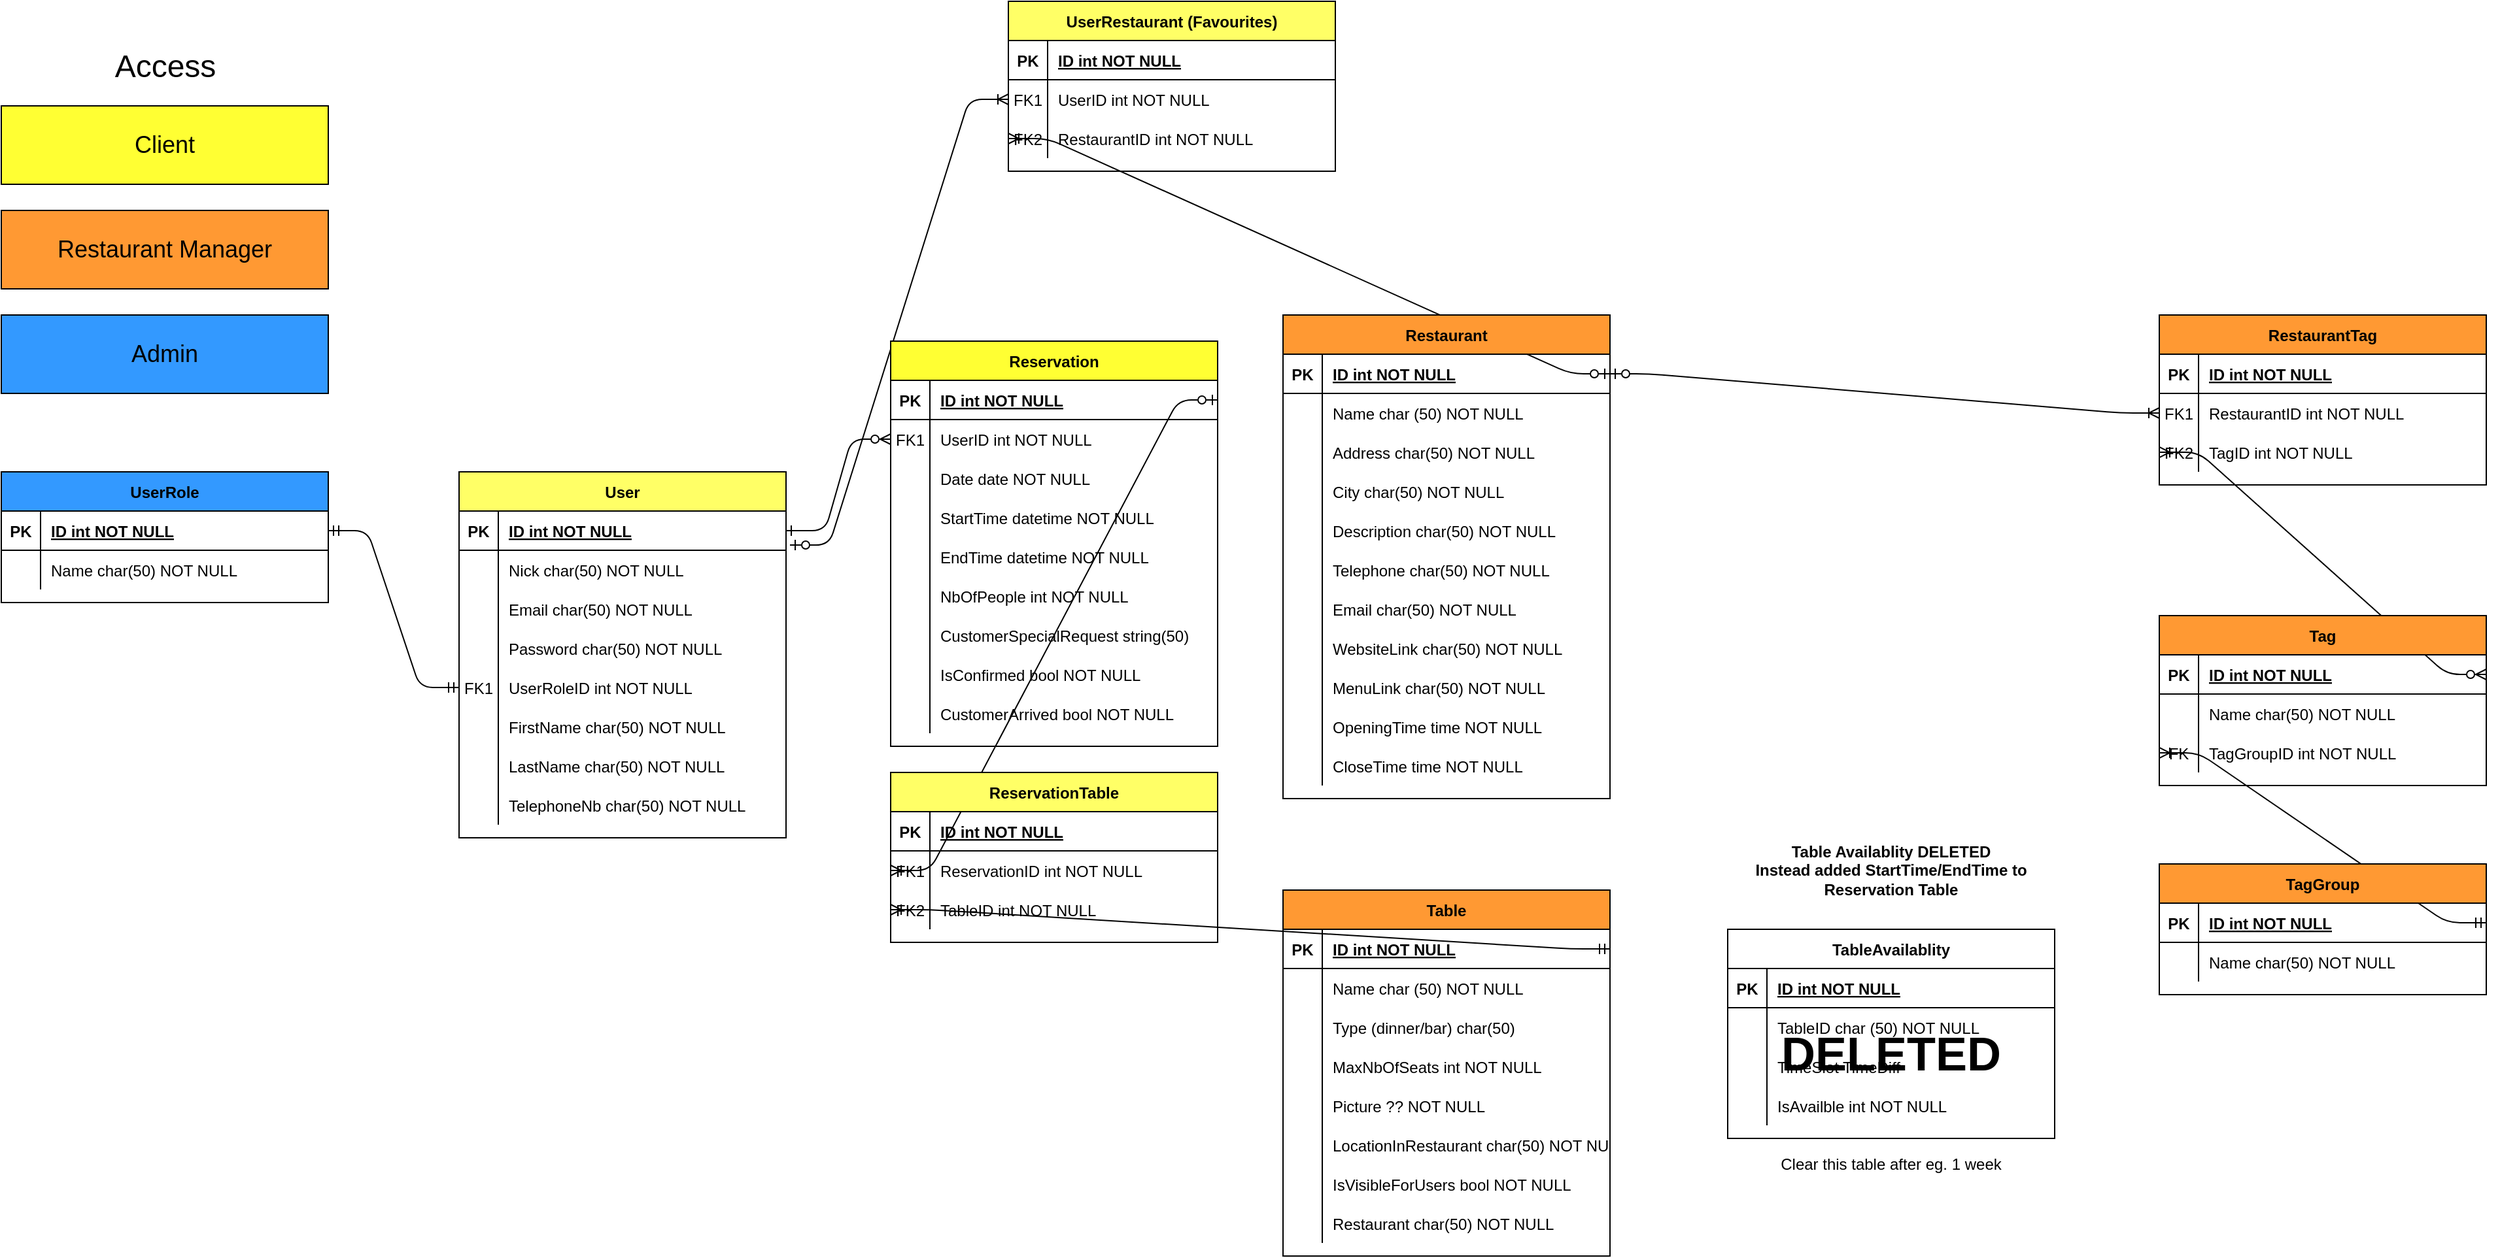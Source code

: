 <mxfile version="13.4.2" type="device"><diagram id="R2lEEEUBdFMjLlhIrx00" name="Page-1"><mxGraphModel dx="2999" dy="2080" grid="1" gridSize="10" guides="1" tooltips="1" connect="1" arrows="1" fold="1" page="1" pageScale="1" pageWidth="850" pageHeight="1100" math="0" shadow="0" extFonts="Permanent Marker^https://fonts.googleapis.com/css?family=Permanent+Marker"><root><mxCell id="0"/><mxCell id="1" parent="0"/><mxCell id="C-vyLk0tnHw3VtMMgP7b-1" value="" style="edgeStyle=entityRelationEdgeStyle;endArrow=ERzeroToMany;startArrow=ERone;endFill=1;startFill=0;" parent="1" source="C-vyLk0tnHw3VtMMgP7b-24" target="C-vyLk0tnHw3VtMMgP7b-6" edge="1"><mxGeometry width="100" height="100" relative="1" as="geometry"><mxPoint x="340" y="720" as="sourcePoint"/><mxPoint x="440" y="620" as="targetPoint"/></mxGeometry></mxCell><mxCell id="65NrlDqxfaMQTjJsEGek-118" value="" style="edgeStyle=entityRelationEdgeStyle;fontSize=12;html=1;endArrow=ERmandOne;startArrow=ERmandOne;exitX=1;exitY=0.5;exitDx=0;exitDy=0;entryX=0;entryY=0.5;entryDx=0;entryDy=0;" parent="1" source="65NrlDqxfaMQTjJsEGek-85" target="65NrlDqxfaMQTjJsEGek-16" edge="1"><mxGeometry width="100" height="100" relative="1" as="geometry"><mxPoint x="210" y="400" as="sourcePoint"/><mxPoint x="310" y="300" as="targetPoint"/></mxGeometry></mxCell><mxCell id="65NrlDqxfaMQTjJsEGek-84" value="UserRole" style="shape=table;startSize=30;container=1;collapsible=1;childLayout=tableLayout;fixedRows=1;rowLines=0;fontStyle=1;align=center;resizeLast=1;fillColor=#3399FF;" parent="1" vertex="1"><mxGeometry x="-230" y="120" width="250" height="100" as="geometry"/></mxCell><mxCell id="65NrlDqxfaMQTjJsEGek-85" value="" style="shape=partialRectangle;collapsible=0;dropTarget=0;pointerEvents=0;fillColor=none;points=[[0,0.5],[1,0.5]];portConstraint=eastwest;top=0;left=0;right=0;bottom=1;" parent="65NrlDqxfaMQTjJsEGek-84" vertex="1"><mxGeometry y="30" width="250" height="30" as="geometry"/></mxCell><mxCell id="65NrlDqxfaMQTjJsEGek-86" value="PK" style="shape=partialRectangle;overflow=hidden;connectable=0;fillColor=none;top=0;left=0;bottom=0;right=0;fontStyle=1;" parent="65NrlDqxfaMQTjJsEGek-85" vertex="1"><mxGeometry width="30" height="30" as="geometry"/></mxCell><mxCell id="65NrlDqxfaMQTjJsEGek-87" value="ID int NOT NULL " style="shape=partialRectangle;overflow=hidden;connectable=0;fillColor=none;top=0;left=0;bottom=0;right=0;align=left;spacingLeft=6;fontStyle=5;" parent="65NrlDqxfaMQTjJsEGek-85" vertex="1"><mxGeometry x="30" width="220" height="30" as="geometry"/></mxCell><mxCell id="65NrlDqxfaMQTjJsEGek-88" value="" style="shape=partialRectangle;collapsible=0;dropTarget=0;pointerEvents=0;fillColor=none;points=[[0,0.5],[1,0.5]];portConstraint=eastwest;top=0;left=0;right=0;bottom=0;" parent="65NrlDqxfaMQTjJsEGek-84" vertex="1"><mxGeometry y="60" width="250" height="30" as="geometry"/></mxCell><mxCell id="65NrlDqxfaMQTjJsEGek-89" value="" style="shape=partialRectangle;overflow=hidden;connectable=0;fillColor=none;top=0;left=0;bottom=0;right=0;" parent="65NrlDqxfaMQTjJsEGek-88" vertex="1"><mxGeometry width="30" height="30" as="geometry"/></mxCell><mxCell id="65NrlDqxfaMQTjJsEGek-90" value="Name char(50) NOT NULL" style="shape=partialRectangle;overflow=hidden;connectable=0;fillColor=none;top=0;left=0;bottom=0;right=0;align=left;spacingLeft=6;" parent="65NrlDqxfaMQTjJsEGek-88" vertex="1"><mxGeometry x="30" width="220" height="30" as="geometry"/></mxCell><mxCell id="C-vyLk0tnHw3VtMMgP7b-23" value="User" style="shape=table;startSize=30;container=1;collapsible=1;childLayout=tableLayout;fixedRows=1;rowLines=0;fontStyle=1;align=center;resizeLast=1;fillColor=#FFFF66;" parent="1" vertex="1"><mxGeometry x="120" y="120" width="250" height="280" as="geometry"/></mxCell><mxCell id="C-vyLk0tnHw3VtMMgP7b-24" value="" style="shape=partialRectangle;collapsible=0;dropTarget=0;pointerEvents=0;fillColor=none;points=[[0,0.5],[1,0.5]];portConstraint=eastwest;top=0;left=0;right=0;bottom=1;" parent="C-vyLk0tnHw3VtMMgP7b-23" vertex="1"><mxGeometry y="30" width="250" height="30" as="geometry"/></mxCell><mxCell id="C-vyLk0tnHw3VtMMgP7b-25" value="PK" style="shape=partialRectangle;overflow=hidden;connectable=0;fillColor=none;top=0;left=0;bottom=0;right=0;fontStyle=1;" parent="C-vyLk0tnHw3VtMMgP7b-24" vertex="1"><mxGeometry width="30" height="30" as="geometry"/></mxCell><mxCell id="C-vyLk0tnHw3VtMMgP7b-26" value="ID int NOT NULL " style="shape=partialRectangle;overflow=hidden;connectable=0;fillColor=none;top=0;left=0;bottom=0;right=0;align=left;spacingLeft=6;fontStyle=5;" parent="C-vyLk0tnHw3VtMMgP7b-24" vertex="1"><mxGeometry x="30" width="220" height="30" as="geometry"/></mxCell><mxCell id="C-vyLk0tnHw3VtMMgP7b-27" value="" style="shape=partialRectangle;collapsible=0;dropTarget=0;pointerEvents=0;fillColor=none;points=[[0,0.5],[1,0.5]];portConstraint=eastwest;top=0;left=0;right=0;bottom=0;" parent="C-vyLk0tnHw3VtMMgP7b-23" vertex="1"><mxGeometry y="60" width="250" height="30" as="geometry"/></mxCell><mxCell id="C-vyLk0tnHw3VtMMgP7b-28" value="" style="shape=partialRectangle;overflow=hidden;connectable=0;fillColor=none;top=0;left=0;bottom=0;right=0;" parent="C-vyLk0tnHw3VtMMgP7b-27" vertex="1"><mxGeometry width="30" height="30" as="geometry"/></mxCell><mxCell id="C-vyLk0tnHw3VtMMgP7b-29" value="Nick char(50) NOT NULL" style="shape=partialRectangle;overflow=hidden;connectable=0;fillColor=none;top=0;left=0;bottom=0;right=0;align=left;spacingLeft=6;" parent="C-vyLk0tnHw3VtMMgP7b-27" vertex="1"><mxGeometry x="30" width="220" height="30" as="geometry"/></mxCell><mxCell id="65NrlDqxfaMQTjJsEGek-1" value="" style="shape=partialRectangle;collapsible=0;dropTarget=0;pointerEvents=0;fillColor=none;points=[[0,0.5],[1,0.5]];portConstraint=eastwest;top=0;left=0;right=0;bottom=0;" parent="C-vyLk0tnHw3VtMMgP7b-23" vertex="1"><mxGeometry y="90" width="250" height="30" as="geometry"/></mxCell><mxCell id="65NrlDqxfaMQTjJsEGek-2" value="" style="shape=partialRectangle;overflow=hidden;connectable=0;fillColor=none;top=0;left=0;bottom=0;right=0;" parent="65NrlDqxfaMQTjJsEGek-1" vertex="1"><mxGeometry width="30" height="30" as="geometry"/></mxCell><mxCell id="65NrlDqxfaMQTjJsEGek-3" value="Email char(50) NOT NULL" style="shape=partialRectangle;overflow=hidden;connectable=0;fillColor=none;top=0;left=0;bottom=0;right=0;align=left;spacingLeft=6;" parent="65NrlDqxfaMQTjJsEGek-1" vertex="1"><mxGeometry x="30" width="220" height="30" as="geometry"/></mxCell><mxCell id="65NrlDqxfaMQTjJsEGek-10" value="" style="shape=partialRectangle;collapsible=0;dropTarget=0;pointerEvents=0;fillColor=none;points=[[0,0.5],[1,0.5]];portConstraint=eastwest;top=0;left=0;right=0;bottom=0;" parent="C-vyLk0tnHw3VtMMgP7b-23" vertex="1"><mxGeometry y="120" width="250" height="30" as="geometry"/></mxCell><mxCell id="65NrlDqxfaMQTjJsEGek-11" value="" style="shape=partialRectangle;overflow=hidden;connectable=0;fillColor=none;top=0;left=0;bottom=0;right=0;" parent="65NrlDqxfaMQTjJsEGek-10" vertex="1"><mxGeometry width="30" height="30" as="geometry"/></mxCell><mxCell id="65NrlDqxfaMQTjJsEGek-12" value="Password char(50) NOT NULL" style="shape=partialRectangle;overflow=hidden;connectable=0;fillColor=none;top=0;left=0;bottom=0;right=0;align=left;spacingLeft=6;" parent="65NrlDqxfaMQTjJsEGek-10" vertex="1"><mxGeometry x="30" width="220" height="30" as="geometry"/></mxCell><mxCell id="65NrlDqxfaMQTjJsEGek-16" value="" style="shape=partialRectangle;collapsible=0;dropTarget=0;pointerEvents=0;fillColor=none;points=[[0,0.5],[1,0.5]];portConstraint=eastwest;top=0;left=0;right=0;bottom=0;" parent="C-vyLk0tnHw3VtMMgP7b-23" vertex="1"><mxGeometry y="150" width="250" height="30" as="geometry"/></mxCell><mxCell id="65NrlDqxfaMQTjJsEGek-17" value="FK1" style="shape=partialRectangle;overflow=hidden;connectable=0;fillColor=none;top=0;left=0;bottom=0;right=0;" parent="65NrlDqxfaMQTjJsEGek-16" vertex="1"><mxGeometry width="30" height="30" as="geometry"/></mxCell><mxCell id="65NrlDqxfaMQTjJsEGek-18" value="UserRoleID int NOT NULL" style="shape=partialRectangle;overflow=hidden;connectable=0;fillColor=none;top=0;left=0;bottom=0;right=0;align=left;spacingLeft=6;" parent="65NrlDqxfaMQTjJsEGek-16" vertex="1"><mxGeometry x="30" width="220" height="30" as="geometry"/></mxCell><mxCell id="65NrlDqxfaMQTjJsEGek-486" value="" style="shape=partialRectangle;collapsible=0;dropTarget=0;pointerEvents=0;fillColor=none;points=[[0,0.5],[1,0.5]];portConstraint=eastwest;top=0;left=0;right=0;bottom=0;" parent="C-vyLk0tnHw3VtMMgP7b-23" vertex="1"><mxGeometry y="180" width="250" height="30" as="geometry"/></mxCell><mxCell id="65NrlDqxfaMQTjJsEGek-487" value="" style="shape=partialRectangle;overflow=hidden;connectable=0;fillColor=none;top=0;left=0;bottom=0;right=0;" parent="65NrlDqxfaMQTjJsEGek-486" vertex="1"><mxGeometry width="30" height="30" as="geometry"/></mxCell><mxCell id="65NrlDqxfaMQTjJsEGek-488" value="FirstName char(50) NOT NULL" style="shape=partialRectangle;overflow=hidden;connectable=0;fillColor=none;top=0;left=0;bottom=0;right=0;align=left;spacingLeft=6;" parent="65NrlDqxfaMQTjJsEGek-486" vertex="1"><mxGeometry x="30" width="220" height="30" as="geometry"/></mxCell><mxCell id="65NrlDqxfaMQTjJsEGek-489" value="" style="shape=partialRectangle;collapsible=0;dropTarget=0;pointerEvents=0;fillColor=none;points=[[0,0.5],[1,0.5]];portConstraint=eastwest;top=0;left=0;right=0;bottom=0;" parent="C-vyLk0tnHw3VtMMgP7b-23" vertex="1"><mxGeometry y="210" width="250" height="30" as="geometry"/></mxCell><mxCell id="65NrlDqxfaMQTjJsEGek-490" value="" style="shape=partialRectangle;overflow=hidden;connectable=0;fillColor=none;top=0;left=0;bottom=0;right=0;" parent="65NrlDqxfaMQTjJsEGek-489" vertex="1"><mxGeometry width="30" height="30" as="geometry"/></mxCell><mxCell id="65NrlDqxfaMQTjJsEGek-491" value="LastName char(50) NOT NULL" style="shape=partialRectangle;overflow=hidden;connectable=0;fillColor=none;top=0;left=0;bottom=0;right=0;align=left;spacingLeft=6;" parent="65NrlDqxfaMQTjJsEGek-489" vertex="1"><mxGeometry x="30" width="220" height="30" as="geometry"/></mxCell><mxCell id="65NrlDqxfaMQTjJsEGek-492" value="" style="shape=partialRectangle;collapsible=0;dropTarget=0;pointerEvents=0;fillColor=none;points=[[0,0.5],[1,0.5]];portConstraint=eastwest;top=0;left=0;right=0;bottom=0;" parent="C-vyLk0tnHw3VtMMgP7b-23" vertex="1"><mxGeometry y="240" width="250" height="30" as="geometry"/></mxCell><mxCell id="65NrlDqxfaMQTjJsEGek-493" value="" style="shape=partialRectangle;overflow=hidden;connectable=0;fillColor=none;top=0;left=0;bottom=0;right=0;" parent="65NrlDqxfaMQTjJsEGek-492" vertex="1"><mxGeometry width="30" height="30" as="geometry"/></mxCell><mxCell id="65NrlDqxfaMQTjJsEGek-494" value="TelephoneNb char(50) NOT NULL" style="shape=partialRectangle;overflow=hidden;connectable=0;fillColor=none;top=0;left=0;bottom=0;right=0;align=left;spacingLeft=6;" parent="65NrlDqxfaMQTjJsEGek-492" vertex="1"><mxGeometry x="30" width="220" height="30" as="geometry"/></mxCell><mxCell id="65NrlDqxfaMQTjJsEGek-278" value="" style="edgeStyle=entityRelationEdgeStyle;fontSize=12;html=1;endArrow=ERoneToMany;startArrow=ERzeroToOne;entryX=0;entryY=0.5;entryDx=0;entryDy=0;exitX=1;exitY=0.5;exitDx=0;exitDy=0;" parent="1" source="65NrlDqxfaMQTjJsEGek-256" target="65NrlDqxfaMQTjJsEGek-272" edge="1"><mxGeometry width="100" height="100" relative="1" as="geometry"><mxPoint x="410" y="220" as="sourcePoint"/><mxPoint x="410" y="600" as="targetPoint"/></mxGeometry></mxCell><mxCell id="65NrlDqxfaMQTjJsEGek-279" value="" style="edgeStyle=entityRelationEdgeStyle;fontSize=12;html=1;endArrow=ERoneToMany;startArrow=ERzeroToOne;entryX=0;entryY=0.5;entryDx=0;entryDy=0;" parent="1" target="65NrlDqxfaMQTjJsEGek-269" edge="1"><mxGeometry width="100" height="100" relative="1" as="geometry"><mxPoint x="373" y="176" as="sourcePoint"/><mxPoint x="20" y="460" as="targetPoint"/></mxGeometry></mxCell><mxCell id="65NrlDqxfaMQTjJsEGek-303" value="" style="edgeStyle=entityRelationEdgeStyle;fontSize=12;html=1;endArrow=ERoneToMany;startArrow=ERzeroToOne;entryX=0;entryY=0.5;entryDx=0;entryDy=0;exitX=1;exitY=0.5;exitDx=0;exitDy=0;" parent="1" source="C-vyLk0tnHw3VtMMgP7b-3" target="65NrlDqxfaMQTjJsEGek-471" edge="1"><mxGeometry width="100" height="100" relative="1" as="geometry"><mxPoint x="670" y="705" as="sourcePoint"/><mxPoint x="460.0" y="575" as="targetPoint"/></mxGeometry></mxCell><mxCell id="65NrlDqxfaMQTjJsEGek-255" value="Restaurant" style="shape=table;startSize=30;container=1;collapsible=1;childLayout=tableLayout;fixedRows=1;rowLines=0;fontStyle=1;align=center;resizeLast=1;fillColor=#FF9933;" parent="1" vertex="1"><mxGeometry x="750" width="250" height="370" as="geometry"/></mxCell><mxCell id="65NrlDqxfaMQTjJsEGek-256" value="" style="shape=partialRectangle;collapsible=0;dropTarget=0;pointerEvents=0;fillColor=none;points=[[0,0.5],[1,0.5]];portConstraint=eastwest;top=0;left=0;right=0;bottom=1;" parent="65NrlDqxfaMQTjJsEGek-255" vertex="1"><mxGeometry y="30" width="250" height="30" as="geometry"/></mxCell><mxCell id="65NrlDqxfaMQTjJsEGek-257" value="PK" style="shape=partialRectangle;overflow=hidden;connectable=0;fillColor=none;top=0;left=0;bottom=0;right=0;fontStyle=1;" parent="65NrlDqxfaMQTjJsEGek-256" vertex="1"><mxGeometry width="30" height="30" as="geometry"/></mxCell><mxCell id="65NrlDqxfaMQTjJsEGek-258" value="ID int NOT NULL " style="shape=partialRectangle;overflow=hidden;connectable=0;fillColor=none;top=0;left=0;bottom=0;right=0;align=left;spacingLeft=6;fontStyle=5;" parent="65NrlDqxfaMQTjJsEGek-256" vertex="1"><mxGeometry x="30" width="220" height="30" as="geometry"/></mxCell><mxCell id="65NrlDqxfaMQTjJsEGek-259" value="" style="shape=partialRectangle;collapsible=0;dropTarget=0;pointerEvents=0;fillColor=none;points=[[0,0.5],[1,0.5]];portConstraint=eastwest;top=0;left=0;right=0;bottom=0;" parent="65NrlDqxfaMQTjJsEGek-255" vertex="1"><mxGeometry y="60" width="250" height="30" as="geometry"/></mxCell><mxCell id="65NrlDqxfaMQTjJsEGek-260" value="" style="shape=partialRectangle;overflow=hidden;connectable=0;fillColor=none;top=0;left=0;bottom=0;right=0;" parent="65NrlDqxfaMQTjJsEGek-259" vertex="1"><mxGeometry width="30" height="30" as="geometry"/></mxCell><mxCell id="65NrlDqxfaMQTjJsEGek-261" value="Name char (50) NOT NULL" style="shape=partialRectangle;overflow=hidden;connectable=0;fillColor=none;top=0;left=0;bottom=0;right=0;align=left;spacingLeft=6;" parent="65NrlDqxfaMQTjJsEGek-259" vertex="1"><mxGeometry x="30" width="220" height="30" as="geometry"/></mxCell><mxCell id="65NrlDqxfaMQTjJsEGek-262" value="" style="shape=partialRectangle;collapsible=0;dropTarget=0;pointerEvents=0;fillColor=none;points=[[0,0.5],[1,0.5]];portConstraint=eastwest;top=0;left=0;right=0;bottom=0;" parent="65NrlDqxfaMQTjJsEGek-255" vertex="1"><mxGeometry y="90" width="250" height="30" as="geometry"/></mxCell><mxCell id="65NrlDqxfaMQTjJsEGek-263" value="" style="shape=partialRectangle;overflow=hidden;connectable=0;fillColor=none;top=0;left=0;bottom=0;right=0;" parent="65NrlDqxfaMQTjJsEGek-262" vertex="1"><mxGeometry width="30" height="30" as="geometry"/></mxCell><mxCell id="65NrlDqxfaMQTjJsEGek-264" value="Address char(50) NOT NULL" style="shape=partialRectangle;overflow=hidden;connectable=0;fillColor=none;top=0;left=0;bottom=0;right=0;align=left;spacingLeft=6;" parent="65NrlDqxfaMQTjJsEGek-262" vertex="1"><mxGeometry x="30" width="220" height="30" as="geometry"/></mxCell><mxCell id="65NrlDqxfaMQTjJsEGek-498" value="" style="shape=partialRectangle;collapsible=0;dropTarget=0;pointerEvents=0;fillColor=none;points=[[0,0.5],[1,0.5]];portConstraint=eastwest;top=0;left=0;right=0;bottom=0;" parent="65NrlDqxfaMQTjJsEGek-255" vertex="1"><mxGeometry y="120" width="250" height="30" as="geometry"/></mxCell><mxCell id="65NrlDqxfaMQTjJsEGek-499" value="" style="shape=partialRectangle;overflow=hidden;connectable=0;fillColor=none;top=0;left=0;bottom=0;right=0;" parent="65NrlDqxfaMQTjJsEGek-498" vertex="1"><mxGeometry width="30" height="30" as="geometry"/></mxCell><mxCell id="65NrlDqxfaMQTjJsEGek-500" value="City char(50) NOT NULL" style="shape=partialRectangle;overflow=hidden;connectable=0;fillColor=none;top=0;left=0;bottom=0;right=0;align=left;spacingLeft=6;" parent="65NrlDqxfaMQTjJsEGek-498" vertex="1"><mxGeometry x="30" width="220" height="30" as="geometry"/></mxCell><mxCell id="65NrlDqxfaMQTjJsEGek-305" value="" style="shape=partialRectangle;collapsible=0;dropTarget=0;pointerEvents=0;fillColor=none;points=[[0,0.5],[1,0.5]];portConstraint=eastwest;top=0;left=0;right=0;bottom=0;" parent="65NrlDqxfaMQTjJsEGek-255" vertex="1"><mxGeometry y="150" width="250" height="30" as="geometry"/></mxCell><mxCell id="65NrlDqxfaMQTjJsEGek-306" value="" style="shape=partialRectangle;overflow=hidden;connectable=0;fillColor=none;top=0;left=0;bottom=0;right=0;" parent="65NrlDqxfaMQTjJsEGek-305" vertex="1"><mxGeometry width="30" height="30" as="geometry"/></mxCell><mxCell id="65NrlDqxfaMQTjJsEGek-307" value="Description char(50) NOT NULL" style="shape=partialRectangle;overflow=hidden;connectable=0;fillColor=none;top=0;left=0;bottom=0;right=0;align=left;spacingLeft=6;" parent="65NrlDqxfaMQTjJsEGek-305" vertex="1"><mxGeometry x="30" width="220" height="30" as="geometry"/></mxCell><mxCell id="65NrlDqxfaMQTjJsEGek-308" value="" style="shape=partialRectangle;collapsible=0;dropTarget=0;pointerEvents=0;fillColor=none;points=[[0,0.5],[1,0.5]];portConstraint=eastwest;top=0;left=0;right=0;bottom=0;" parent="65NrlDqxfaMQTjJsEGek-255" vertex="1"><mxGeometry y="180" width="250" height="30" as="geometry"/></mxCell><mxCell id="65NrlDqxfaMQTjJsEGek-309" value="" style="shape=partialRectangle;overflow=hidden;connectable=0;fillColor=none;top=0;left=0;bottom=0;right=0;" parent="65NrlDqxfaMQTjJsEGek-308" vertex="1"><mxGeometry width="30" height="30" as="geometry"/></mxCell><mxCell id="65NrlDqxfaMQTjJsEGek-310" value="Telephone char(50) NOT NULL" style="shape=partialRectangle;overflow=hidden;connectable=0;fillColor=none;top=0;left=0;bottom=0;right=0;align=left;spacingLeft=6;" parent="65NrlDqxfaMQTjJsEGek-308" vertex="1"><mxGeometry x="30" width="220" height="30" as="geometry"/></mxCell><mxCell id="65NrlDqxfaMQTjJsEGek-311" value="" style="shape=partialRectangle;collapsible=0;dropTarget=0;pointerEvents=0;fillColor=none;points=[[0,0.5],[1,0.5]];portConstraint=eastwest;top=0;left=0;right=0;bottom=0;" parent="65NrlDqxfaMQTjJsEGek-255" vertex="1"><mxGeometry y="210" width="250" height="30" as="geometry"/></mxCell><mxCell id="65NrlDqxfaMQTjJsEGek-312" value="" style="shape=partialRectangle;overflow=hidden;connectable=0;fillColor=none;top=0;left=0;bottom=0;right=0;" parent="65NrlDqxfaMQTjJsEGek-311" vertex="1"><mxGeometry width="30" height="30" as="geometry"/></mxCell><mxCell id="65NrlDqxfaMQTjJsEGek-313" value="Email char(50) NOT NULL" style="shape=partialRectangle;overflow=hidden;connectable=0;fillColor=none;top=0;left=0;bottom=0;right=0;align=left;spacingLeft=6;" parent="65NrlDqxfaMQTjJsEGek-311" vertex="1"><mxGeometry x="30" width="220" height="30" as="geometry"/></mxCell><mxCell id="65NrlDqxfaMQTjJsEGek-314" value="" style="shape=partialRectangle;collapsible=0;dropTarget=0;pointerEvents=0;fillColor=none;points=[[0,0.5],[1,0.5]];portConstraint=eastwest;top=0;left=0;right=0;bottom=0;" parent="65NrlDqxfaMQTjJsEGek-255" vertex="1"><mxGeometry y="240" width="250" height="30" as="geometry"/></mxCell><mxCell id="65NrlDqxfaMQTjJsEGek-315" value="" style="shape=partialRectangle;overflow=hidden;connectable=0;fillColor=none;top=0;left=0;bottom=0;right=0;" parent="65NrlDqxfaMQTjJsEGek-314" vertex="1"><mxGeometry width="30" height="30" as="geometry"/></mxCell><mxCell id="65NrlDqxfaMQTjJsEGek-316" value="WebsiteLink char(50) NOT NULL" style="shape=partialRectangle;overflow=hidden;connectable=0;fillColor=none;top=0;left=0;bottom=0;right=0;align=left;spacingLeft=6;" parent="65NrlDqxfaMQTjJsEGek-314" vertex="1"><mxGeometry x="30" width="220" height="30" as="geometry"/></mxCell><mxCell id="65NrlDqxfaMQTjJsEGek-411" value="" style="shape=partialRectangle;collapsible=0;dropTarget=0;pointerEvents=0;fillColor=none;points=[[0,0.5],[1,0.5]];portConstraint=eastwest;top=0;left=0;right=0;bottom=0;" parent="65NrlDqxfaMQTjJsEGek-255" vertex="1"><mxGeometry y="270" width="250" height="30" as="geometry"/></mxCell><mxCell id="65NrlDqxfaMQTjJsEGek-412" value="" style="shape=partialRectangle;overflow=hidden;connectable=0;fillColor=none;top=0;left=0;bottom=0;right=0;" parent="65NrlDqxfaMQTjJsEGek-411" vertex="1"><mxGeometry width="30" height="30" as="geometry"/></mxCell><mxCell id="65NrlDqxfaMQTjJsEGek-413" value="MenuLink char(50) NOT NULL" style="shape=partialRectangle;overflow=hidden;connectable=0;fillColor=none;top=0;left=0;bottom=0;right=0;align=left;spacingLeft=6;" parent="65NrlDqxfaMQTjJsEGek-411" vertex="1"><mxGeometry x="30" width="220" height="30" as="geometry"/></mxCell><mxCell id="OnnY54loLRhIogL4M_Mc-6" value="" style="shape=partialRectangle;collapsible=0;dropTarget=0;pointerEvents=0;fillColor=none;points=[[0,0.5],[1,0.5]];portConstraint=eastwest;top=0;left=0;right=0;bottom=0;" vertex="1" parent="65NrlDqxfaMQTjJsEGek-255"><mxGeometry y="300" width="250" height="30" as="geometry"/></mxCell><mxCell id="OnnY54loLRhIogL4M_Mc-7" value="" style="shape=partialRectangle;overflow=hidden;connectable=0;fillColor=none;top=0;left=0;bottom=0;right=0;" vertex="1" parent="OnnY54loLRhIogL4M_Mc-6"><mxGeometry width="30" height="30" as="geometry"/></mxCell><mxCell id="OnnY54loLRhIogL4M_Mc-8" value="OpeningTime time NOT NULL" style="shape=partialRectangle;overflow=hidden;connectable=0;fillColor=none;top=0;left=0;bottom=0;right=0;align=left;spacingLeft=6;" vertex="1" parent="OnnY54loLRhIogL4M_Mc-6"><mxGeometry x="30" width="220" height="30" as="geometry"/></mxCell><mxCell id="OnnY54loLRhIogL4M_Mc-9" value="" style="shape=partialRectangle;collapsible=0;dropTarget=0;pointerEvents=0;fillColor=none;points=[[0,0.5],[1,0.5]];portConstraint=eastwest;top=0;left=0;right=0;bottom=0;" vertex="1" parent="65NrlDqxfaMQTjJsEGek-255"><mxGeometry y="330" width="250" height="30" as="geometry"/></mxCell><mxCell id="OnnY54loLRhIogL4M_Mc-10" value="" style="shape=partialRectangle;overflow=hidden;connectable=0;fillColor=none;top=0;left=0;bottom=0;right=0;" vertex="1" parent="OnnY54loLRhIogL4M_Mc-9"><mxGeometry width="30" height="30" as="geometry"/></mxCell><mxCell id="OnnY54loLRhIogL4M_Mc-11" value="CloseTime time NOT NULL" style="shape=partialRectangle;overflow=hidden;connectable=0;fillColor=none;top=0;left=0;bottom=0;right=0;align=left;spacingLeft=6;" vertex="1" parent="OnnY54loLRhIogL4M_Mc-9"><mxGeometry x="30" width="220" height="30" as="geometry"/></mxCell><mxCell id="65NrlDqxfaMQTjJsEGek-265" value="UserRestaurant (Favourites)" style="shape=table;startSize=30;container=1;collapsible=1;childLayout=tableLayout;fixedRows=1;rowLines=0;fontStyle=1;align=center;resizeLast=1;fillColor=#FFFF66;" parent="1" vertex="1"><mxGeometry x="540" y="-240" width="250" height="130" as="geometry"/></mxCell><mxCell id="65NrlDqxfaMQTjJsEGek-266" value="" style="shape=partialRectangle;collapsible=0;dropTarget=0;pointerEvents=0;fillColor=none;points=[[0,0.5],[1,0.5]];portConstraint=eastwest;top=0;left=0;right=0;bottom=1;" parent="65NrlDqxfaMQTjJsEGek-265" vertex="1"><mxGeometry y="30" width="250" height="30" as="geometry"/></mxCell><mxCell id="65NrlDqxfaMQTjJsEGek-267" value="PK" style="shape=partialRectangle;overflow=hidden;connectable=0;fillColor=none;top=0;left=0;bottom=0;right=0;fontStyle=1;" parent="65NrlDqxfaMQTjJsEGek-266" vertex="1"><mxGeometry width="30" height="30" as="geometry"/></mxCell><mxCell id="65NrlDqxfaMQTjJsEGek-268" value="ID int NOT NULL " style="shape=partialRectangle;overflow=hidden;connectable=0;fillColor=none;top=0;left=0;bottom=0;right=0;align=left;spacingLeft=6;fontStyle=5;" parent="65NrlDqxfaMQTjJsEGek-266" vertex="1"><mxGeometry x="30" width="220" height="30" as="geometry"/></mxCell><mxCell id="65NrlDqxfaMQTjJsEGek-269" value="" style="shape=partialRectangle;collapsible=0;dropTarget=0;pointerEvents=0;fillColor=none;points=[[0,0.5],[1,0.5]];portConstraint=eastwest;top=0;left=0;right=0;bottom=0;" parent="65NrlDqxfaMQTjJsEGek-265" vertex="1"><mxGeometry y="60" width="250" height="30" as="geometry"/></mxCell><mxCell id="65NrlDqxfaMQTjJsEGek-270" value="FK1" style="shape=partialRectangle;overflow=hidden;connectable=0;fillColor=none;top=0;left=0;bottom=0;right=0;" parent="65NrlDqxfaMQTjJsEGek-269" vertex="1"><mxGeometry width="30" height="30" as="geometry"/></mxCell><mxCell id="65NrlDqxfaMQTjJsEGek-271" value="UserID int NOT NULL" style="shape=partialRectangle;overflow=hidden;connectable=0;fillColor=none;top=0;left=0;bottom=0;right=0;align=left;spacingLeft=6;" parent="65NrlDqxfaMQTjJsEGek-269" vertex="1"><mxGeometry x="30" width="220" height="30" as="geometry"/></mxCell><mxCell id="65NrlDqxfaMQTjJsEGek-272" value="" style="shape=partialRectangle;collapsible=0;dropTarget=0;pointerEvents=0;fillColor=none;points=[[0,0.5],[1,0.5]];portConstraint=eastwest;top=0;left=0;right=0;bottom=0;" parent="65NrlDqxfaMQTjJsEGek-265" vertex="1"><mxGeometry y="90" width="250" height="30" as="geometry"/></mxCell><mxCell id="65NrlDqxfaMQTjJsEGek-273" value="FK2" style="shape=partialRectangle;overflow=hidden;connectable=0;fillColor=none;top=0;left=0;bottom=0;right=0;" parent="65NrlDqxfaMQTjJsEGek-272" vertex="1"><mxGeometry width="30" height="30" as="geometry"/></mxCell><mxCell id="65NrlDqxfaMQTjJsEGek-274" value="RestaurantID int NOT NULL" style="shape=partialRectangle;overflow=hidden;connectable=0;fillColor=none;top=0;left=0;bottom=0;right=0;align=left;spacingLeft=6;" parent="65NrlDqxfaMQTjJsEGek-272" vertex="1"><mxGeometry x="30" width="220" height="30" as="geometry"/></mxCell><mxCell id="65NrlDqxfaMQTjJsEGek-371" value="" style="edgeStyle=entityRelationEdgeStyle;fontSize=12;html=1;endArrow=ERoneToMany;startArrow=ERmandOne;entryX=0;entryY=0.5;entryDx=0;entryDy=0;exitX=1;exitY=0.5;exitDx=0;exitDy=0;" parent="1" source="65NrlDqxfaMQTjJsEGek-361" target="65NrlDqxfaMQTjJsEGek-346" edge="1"><mxGeometry width="100" height="100" relative="1" as="geometry"><mxPoint x="1670" y="480" as="sourcePoint"/><mxPoint x="1770" y="380" as="targetPoint"/></mxGeometry></mxCell><mxCell id="65NrlDqxfaMQTjJsEGek-372" value="" style="edgeStyle=entityRelationEdgeStyle;fontSize=12;html=1;endArrow=ERoneToMany;startArrow=ERzeroToMany;exitX=1;exitY=0.5;exitDx=0;exitDy=0;entryX=0;entryY=0.5;entryDx=0;entryDy=0;" parent="1" source="65NrlDqxfaMQTjJsEGek-340" target="65NrlDqxfaMQTjJsEGek-373" edge="1"><mxGeometry width="100" height="100" relative="1" as="geometry"><mxPoint x="1670" y="270" as="sourcePoint"/><mxPoint x="1370" y="120" as="targetPoint"/></mxGeometry></mxCell><mxCell id="65NrlDqxfaMQTjJsEGek-376" value="" style="edgeStyle=entityRelationEdgeStyle;fontSize=12;html=1;endArrow=ERoneToMany;startArrow=ERzeroToOne;exitX=1;exitY=0.5;exitDx=0;exitDy=0;" parent="1" source="65NrlDqxfaMQTjJsEGek-256" target="65NrlDqxfaMQTjJsEGek-336" edge="1"><mxGeometry width="100" height="100" relative="1" as="geometry"><mxPoint x="1350" y="-30" as="sourcePoint"/><mxPoint x="890" y="-210" as="targetPoint"/></mxGeometry></mxCell><mxCell id="65NrlDqxfaMQTjJsEGek-377" value="Table" style="shape=table;startSize=30;container=1;collapsible=1;childLayout=tableLayout;fixedRows=1;rowLines=0;fontStyle=1;align=center;resizeLast=1;fillColor=#FF9933;" parent="1" vertex="1"><mxGeometry x="750" y="440" width="250" height="280" as="geometry"/></mxCell><mxCell id="65NrlDqxfaMQTjJsEGek-378" value="" style="shape=partialRectangle;collapsible=0;dropTarget=0;pointerEvents=0;fillColor=none;points=[[0,0.5],[1,0.5]];portConstraint=eastwest;top=0;left=0;right=0;bottom=1;" parent="65NrlDqxfaMQTjJsEGek-377" vertex="1"><mxGeometry y="30" width="250" height="30" as="geometry"/></mxCell><mxCell id="65NrlDqxfaMQTjJsEGek-379" value="PK" style="shape=partialRectangle;overflow=hidden;connectable=0;fillColor=none;top=0;left=0;bottom=0;right=0;fontStyle=1;" parent="65NrlDqxfaMQTjJsEGek-378" vertex="1"><mxGeometry width="30" height="30" as="geometry"/></mxCell><mxCell id="65NrlDqxfaMQTjJsEGek-380" value="ID int NOT NULL " style="shape=partialRectangle;overflow=hidden;connectable=0;fillColor=none;top=0;left=0;bottom=0;right=0;align=left;spacingLeft=6;fontStyle=5;" parent="65NrlDqxfaMQTjJsEGek-378" vertex="1"><mxGeometry x="30" width="220" height="30" as="geometry"/></mxCell><mxCell id="65NrlDqxfaMQTjJsEGek-381" value="" style="shape=partialRectangle;collapsible=0;dropTarget=0;pointerEvents=0;fillColor=none;points=[[0,0.5],[1,0.5]];portConstraint=eastwest;top=0;left=0;right=0;bottom=0;" parent="65NrlDqxfaMQTjJsEGek-377" vertex="1"><mxGeometry y="60" width="250" height="30" as="geometry"/></mxCell><mxCell id="65NrlDqxfaMQTjJsEGek-382" value="" style="shape=partialRectangle;overflow=hidden;connectable=0;fillColor=none;top=0;left=0;bottom=0;right=0;" parent="65NrlDqxfaMQTjJsEGek-381" vertex="1"><mxGeometry width="30" height="30" as="geometry"/></mxCell><mxCell id="65NrlDqxfaMQTjJsEGek-383" value="Name char (50) NOT NULL" style="shape=partialRectangle;overflow=hidden;connectable=0;fillColor=none;top=0;left=0;bottom=0;right=0;align=left;spacingLeft=6;" parent="65NrlDqxfaMQTjJsEGek-381" vertex="1"><mxGeometry x="30" width="220" height="30" as="geometry"/></mxCell><mxCell id="65NrlDqxfaMQTjJsEGek-384" value="" style="shape=partialRectangle;collapsible=0;dropTarget=0;pointerEvents=0;fillColor=none;points=[[0,0.5],[1,0.5]];portConstraint=eastwest;top=0;left=0;right=0;bottom=0;" parent="65NrlDqxfaMQTjJsEGek-377" vertex="1"><mxGeometry y="90" width="250" height="30" as="geometry"/></mxCell><mxCell id="65NrlDqxfaMQTjJsEGek-385" value="" style="shape=partialRectangle;overflow=hidden;connectable=0;fillColor=none;top=0;left=0;bottom=0;right=0;" parent="65NrlDqxfaMQTjJsEGek-384" vertex="1"><mxGeometry width="30" height="30" as="geometry"/></mxCell><mxCell id="65NrlDqxfaMQTjJsEGek-386" value="Type (dinner/bar) char(50) " style="shape=partialRectangle;overflow=hidden;connectable=0;fillColor=none;top=0;left=0;bottom=0;right=0;align=left;spacingLeft=6;" parent="65NrlDqxfaMQTjJsEGek-384" vertex="1"><mxGeometry x="30" width="220" height="30" as="geometry"/></mxCell><mxCell id="65NrlDqxfaMQTjJsEGek-390" value="" style="shape=partialRectangle;collapsible=0;dropTarget=0;pointerEvents=0;fillColor=none;points=[[0,0.5],[1,0.5]];portConstraint=eastwest;top=0;left=0;right=0;bottom=0;" parent="65NrlDqxfaMQTjJsEGek-377" vertex="1"><mxGeometry y="120" width="250" height="30" as="geometry"/></mxCell><mxCell id="65NrlDqxfaMQTjJsEGek-391" value="" style="shape=partialRectangle;overflow=hidden;connectable=0;fillColor=none;top=0;left=0;bottom=0;right=0;" parent="65NrlDqxfaMQTjJsEGek-390" vertex="1"><mxGeometry width="30" height="30" as="geometry"/></mxCell><mxCell id="65NrlDqxfaMQTjJsEGek-392" value="MaxNbOfSeats int NOT NULL" style="shape=partialRectangle;overflow=hidden;connectable=0;fillColor=none;top=0;left=0;bottom=0;right=0;align=left;spacingLeft=6;" parent="65NrlDqxfaMQTjJsEGek-390" vertex="1"><mxGeometry x="30" width="220" height="30" as="geometry"/></mxCell><mxCell id="65NrlDqxfaMQTjJsEGek-393" value="" style="shape=partialRectangle;collapsible=0;dropTarget=0;pointerEvents=0;fillColor=none;points=[[0,0.5],[1,0.5]];portConstraint=eastwest;top=0;left=0;right=0;bottom=0;" parent="65NrlDqxfaMQTjJsEGek-377" vertex="1"><mxGeometry y="150" width="250" height="30" as="geometry"/></mxCell><mxCell id="65NrlDqxfaMQTjJsEGek-394" value="" style="shape=partialRectangle;overflow=hidden;connectable=0;fillColor=none;top=0;left=0;bottom=0;right=0;" parent="65NrlDqxfaMQTjJsEGek-393" vertex="1"><mxGeometry width="30" height="30" as="geometry"/></mxCell><mxCell id="65NrlDqxfaMQTjJsEGek-395" value="Picture ?? NOT NULL" style="shape=partialRectangle;overflow=hidden;connectable=0;fillColor=none;top=0;left=0;bottom=0;right=0;align=left;spacingLeft=6;" parent="65NrlDqxfaMQTjJsEGek-393" vertex="1"><mxGeometry x="30" width="220" height="30" as="geometry"/></mxCell><mxCell id="65NrlDqxfaMQTjJsEGek-396" value="" style="shape=partialRectangle;collapsible=0;dropTarget=0;pointerEvents=0;fillColor=none;points=[[0,0.5],[1,0.5]];portConstraint=eastwest;top=0;left=0;right=0;bottom=0;" parent="65NrlDqxfaMQTjJsEGek-377" vertex="1"><mxGeometry y="180" width="250" height="30" as="geometry"/></mxCell><mxCell id="65NrlDqxfaMQTjJsEGek-397" value="" style="shape=partialRectangle;overflow=hidden;connectable=0;fillColor=none;top=0;left=0;bottom=0;right=0;" parent="65NrlDqxfaMQTjJsEGek-396" vertex="1"><mxGeometry width="30" height="30" as="geometry"/></mxCell><mxCell id="65NrlDqxfaMQTjJsEGek-398" value="LocationInRestaurant char(50) NOT NULL" style="shape=partialRectangle;overflow=hidden;connectable=0;fillColor=none;top=0;left=0;bottom=0;right=0;align=left;spacingLeft=6;" parent="65NrlDqxfaMQTjJsEGek-396" vertex="1"><mxGeometry x="30" width="220" height="30" as="geometry"/></mxCell><mxCell id="65NrlDqxfaMQTjJsEGek-399" value="" style="shape=partialRectangle;collapsible=0;dropTarget=0;pointerEvents=0;fillColor=none;points=[[0,0.5],[1,0.5]];portConstraint=eastwest;top=0;left=0;right=0;bottom=0;" parent="65NrlDqxfaMQTjJsEGek-377" vertex="1"><mxGeometry y="210" width="250" height="30" as="geometry"/></mxCell><mxCell id="65NrlDqxfaMQTjJsEGek-400" value="" style="shape=partialRectangle;overflow=hidden;connectable=0;fillColor=none;top=0;left=0;bottom=0;right=0;" parent="65NrlDqxfaMQTjJsEGek-399" vertex="1"><mxGeometry width="30" height="30" as="geometry"/></mxCell><mxCell id="65NrlDqxfaMQTjJsEGek-401" value="IsVisibleForUsers bool NOT NULL" style="shape=partialRectangle;overflow=hidden;connectable=0;fillColor=none;top=0;left=0;bottom=0;right=0;align=left;spacingLeft=6;" parent="65NrlDqxfaMQTjJsEGek-399" vertex="1"><mxGeometry x="30" width="220" height="30" as="geometry"/></mxCell><mxCell id="65NrlDqxfaMQTjJsEGek-547" value="" style="shape=partialRectangle;collapsible=0;dropTarget=0;pointerEvents=0;fillColor=none;points=[[0,0.5],[1,0.5]];portConstraint=eastwest;top=0;left=0;right=0;bottom=0;" parent="65NrlDqxfaMQTjJsEGek-377" vertex="1"><mxGeometry y="240" width="250" height="30" as="geometry"/></mxCell><mxCell id="65NrlDqxfaMQTjJsEGek-548" value="" style="shape=partialRectangle;overflow=hidden;connectable=0;fillColor=none;top=0;left=0;bottom=0;right=0;" parent="65NrlDqxfaMQTjJsEGek-547" vertex="1"><mxGeometry width="30" height="30" as="geometry"/></mxCell><mxCell id="65NrlDqxfaMQTjJsEGek-549" value="Restaurant char(50) NOT NULL" style="shape=partialRectangle;overflow=hidden;connectable=0;fillColor=none;top=0;left=0;bottom=0;right=0;align=left;spacingLeft=6;" parent="65NrlDqxfaMQTjJsEGek-547" vertex="1"><mxGeometry x="30" width="220" height="30" as="geometry"/></mxCell><mxCell id="65NrlDqxfaMQTjJsEGek-329" value="RestaurantTag" style="shape=table;startSize=30;container=1;collapsible=1;childLayout=tableLayout;fixedRows=1;rowLines=0;fontStyle=1;align=center;resizeLast=1;fillColor=#FF9933;" parent="1" vertex="1"><mxGeometry x="1420" width="250" height="130" as="geometry"/></mxCell><mxCell id="65NrlDqxfaMQTjJsEGek-330" value="" style="shape=partialRectangle;collapsible=0;dropTarget=0;pointerEvents=0;fillColor=none;points=[[0,0.5],[1,0.5]];portConstraint=eastwest;top=0;left=0;right=0;bottom=1;" parent="65NrlDqxfaMQTjJsEGek-329" vertex="1"><mxGeometry y="30" width="250" height="30" as="geometry"/></mxCell><mxCell id="65NrlDqxfaMQTjJsEGek-331" value="PK" style="shape=partialRectangle;overflow=hidden;connectable=0;fillColor=none;top=0;left=0;bottom=0;right=0;fontStyle=1;" parent="65NrlDqxfaMQTjJsEGek-330" vertex="1"><mxGeometry width="30" height="30" as="geometry"/></mxCell><mxCell id="65NrlDqxfaMQTjJsEGek-332" value="ID int NOT NULL " style="shape=partialRectangle;overflow=hidden;connectable=0;fillColor=none;top=0;left=0;bottom=0;right=0;align=left;spacingLeft=6;fontStyle=5;" parent="65NrlDqxfaMQTjJsEGek-330" vertex="1"><mxGeometry x="30" width="220" height="30" as="geometry"/></mxCell><mxCell id="65NrlDqxfaMQTjJsEGek-336" value="" style="shape=partialRectangle;collapsible=0;dropTarget=0;pointerEvents=0;fillColor=none;points=[[0,0.5],[1,0.5]];portConstraint=eastwest;top=0;left=0;right=0;bottom=0;" parent="65NrlDqxfaMQTjJsEGek-329" vertex="1"><mxGeometry y="60" width="250" height="30" as="geometry"/></mxCell><mxCell id="65NrlDqxfaMQTjJsEGek-337" value="FK1" style="shape=partialRectangle;overflow=hidden;connectable=0;fillColor=none;top=0;left=0;bottom=0;right=0;" parent="65NrlDqxfaMQTjJsEGek-336" vertex="1"><mxGeometry width="30" height="30" as="geometry"/></mxCell><mxCell id="65NrlDqxfaMQTjJsEGek-338" value="RestaurantID int NOT NULL" style="shape=partialRectangle;overflow=hidden;connectable=0;fillColor=none;top=0;left=0;bottom=0;right=0;align=left;spacingLeft=6;" parent="65NrlDqxfaMQTjJsEGek-336" vertex="1"><mxGeometry x="30" width="220" height="30" as="geometry"/></mxCell><mxCell id="65NrlDqxfaMQTjJsEGek-373" value="" style="shape=partialRectangle;collapsible=0;dropTarget=0;pointerEvents=0;fillColor=none;points=[[0,0.5],[1,0.5]];portConstraint=eastwest;top=0;left=0;right=0;bottom=0;" parent="65NrlDqxfaMQTjJsEGek-329" vertex="1"><mxGeometry y="90" width="250" height="30" as="geometry"/></mxCell><mxCell id="65NrlDqxfaMQTjJsEGek-374" value="FK2" style="shape=partialRectangle;overflow=hidden;connectable=0;fillColor=none;top=0;left=0;bottom=0;right=0;" parent="65NrlDqxfaMQTjJsEGek-373" vertex="1"><mxGeometry width="30" height="30" as="geometry"/></mxCell><mxCell id="65NrlDqxfaMQTjJsEGek-375" value="TagID int NOT NULL" style="shape=partialRectangle;overflow=hidden;connectable=0;fillColor=none;top=0;left=0;bottom=0;right=0;align=left;spacingLeft=6;" parent="65NrlDqxfaMQTjJsEGek-373" vertex="1"><mxGeometry x="30" width="220" height="30" as="geometry"/></mxCell><mxCell id="65NrlDqxfaMQTjJsEGek-339" value="Tag" style="shape=table;startSize=30;container=1;collapsible=1;childLayout=tableLayout;fixedRows=1;rowLines=0;fontStyle=1;align=center;resizeLast=1;fillColor=#FF9933;" parent="1" vertex="1"><mxGeometry x="1420" y="230" width="250" height="130" as="geometry"/></mxCell><mxCell id="65NrlDqxfaMQTjJsEGek-340" value="" style="shape=partialRectangle;collapsible=0;dropTarget=0;pointerEvents=0;fillColor=none;points=[[0,0.5],[1,0.5]];portConstraint=eastwest;top=0;left=0;right=0;bottom=1;" parent="65NrlDqxfaMQTjJsEGek-339" vertex="1"><mxGeometry y="30" width="250" height="30" as="geometry"/></mxCell><mxCell id="65NrlDqxfaMQTjJsEGek-341" value="PK" style="shape=partialRectangle;overflow=hidden;connectable=0;fillColor=none;top=0;left=0;bottom=0;right=0;fontStyle=1;" parent="65NrlDqxfaMQTjJsEGek-340" vertex="1"><mxGeometry width="30" height="30" as="geometry"/></mxCell><mxCell id="65NrlDqxfaMQTjJsEGek-342" value="ID int NOT NULL " style="shape=partialRectangle;overflow=hidden;connectable=0;fillColor=none;top=0;left=0;bottom=0;right=0;align=left;spacingLeft=6;fontStyle=5;" parent="65NrlDqxfaMQTjJsEGek-340" vertex="1"><mxGeometry x="30" width="220" height="30" as="geometry"/></mxCell><mxCell id="65NrlDqxfaMQTjJsEGek-343" value="" style="shape=partialRectangle;collapsible=0;dropTarget=0;pointerEvents=0;fillColor=none;points=[[0,0.5],[1,0.5]];portConstraint=eastwest;top=0;left=0;right=0;bottom=0;" parent="65NrlDqxfaMQTjJsEGek-339" vertex="1"><mxGeometry y="60" width="250" height="30" as="geometry"/></mxCell><mxCell id="65NrlDqxfaMQTjJsEGek-344" value="" style="shape=partialRectangle;overflow=hidden;connectable=0;fillColor=none;top=0;left=0;bottom=0;right=0;" parent="65NrlDqxfaMQTjJsEGek-343" vertex="1"><mxGeometry width="30" height="30" as="geometry"/></mxCell><mxCell id="65NrlDqxfaMQTjJsEGek-345" value="Name char(50) NOT NULL" style="shape=partialRectangle;overflow=hidden;connectable=0;fillColor=none;top=0;left=0;bottom=0;right=0;align=left;spacingLeft=6;" parent="65NrlDqxfaMQTjJsEGek-343" vertex="1"><mxGeometry x="30" width="220" height="30" as="geometry"/></mxCell><mxCell id="65NrlDqxfaMQTjJsEGek-346" value="" style="shape=partialRectangle;collapsible=0;dropTarget=0;pointerEvents=0;fillColor=none;points=[[0,0.5],[1,0.5]];portConstraint=eastwest;top=0;left=0;right=0;bottom=0;" parent="65NrlDqxfaMQTjJsEGek-339" vertex="1"><mxGeometry y="90" width="250" height="30" as="geometry"/></mxCell><mxCell id="65NrlDqxfaMQTjJsEGek-347" value="FK" style="shape=partialRectangle;overflow=hidden;connectable=0;fillColor=none;top=0;left=0;bottom=0;right=0;" parent="65NrlDqxfaMQTjJsEGek-346" vertex="1"><mxGeometry width="30" height="30" as="geometry"/></mxCell><mxCell id="65NrlDqxfaMQTjJsEGek-348" value="TagGroupID int NOT NULL" style="shape=partialRectangle;overflow=hidden;connectable=0;fillColor=none;top=0;left=0;bottom=0;right=0;align=left;spacingLeft=6;" parent="65NrlDqxfaMQTjJsEGek-346" vertex="1"><mxGeometry x="30" width="220" height="30" as="geometry"/></mxCell><mxCell id="65NrlDqxfaMQTjJsEGek-360" value="TagGroup" style="shape=table;startSize=30;container=1;collapsible=1;childLayout=tableLayout;fixedRows=1;rowLines=0;fontStyle=1;align=center;resizeLast=1;fillColor=#FF9933;" parent="1" vertex="1"><mxGeometry x="1420" y="420" width="250" height="100" as="geometry"/></mxCell><mxCell id="65NrlDqxfaMQTjJsEGek-361" value="" style="shape=partialRectangle;collapsible=0;dropTarget=0;pointerEvents=0;fillColor=none;points=[[0,0.5],[1,0.5]];portConstraint=eastwest;top=0;left=0;right=0;bottom=1;" parent="65NrlDqxfaMQTjJsEGek-360" vertex="1"><mxGeometry y="30" width="250" height="30" as="geometry"/></mxCell><mxCell id="65NrlDqxfaMQTjJsEGek-362" value="PK" style="shape=partialRectangle;overflow=hidden;connectable=0;fillColor=none;top=0;left=0;bottom=0;right=0;fontStyle=1;" parent="65NrlDqxfaMQTjJsEGek-361" vertex="1"><mxGeometry width="30" height="30" as="geometry"/></mxCell><mxCell id="65NrlDqxfaMQTjJsEGek-363" value="ID int NOT NULL " style="shape=partialRectangle;overflow=hidden;connectable=0;fillColor=none;top=0;left=0;bottom=0;right=0;align=left;spacingLeft=6;fontStyle=5;" parent="65NrlDqxfaMQTjJsEGek-361" vertex="1"><mxGeometry x="30" width="220" height="30" as="geometry"/></mxCell><mxCell id="65NrlDqxfaMQTjJsEGek-364" value="" style="shape=partialRectangle;collapsible=0;dropTarget=0;pointerEvents=0;fillColor=none;points=[[0,0.5],[1,0.5]];portConstraint=eastwest;top=0;left=0;right=0;bottom=0;" parent="65NrlDqxfaMQTjJsEGek-360" vertex="1"><mxGeometry y="60" width="250" height="30" as="geometry"/></mxCell><mxCell id="65NrlDqxfaMQTjJsEGek-365" value="" style="shape=partialRectangle;overflow=hidden;connectable=0;fillColor=none;top=0;left=0;bottom=0;right=0;" parent="65NrlDqxfaMQTjJsEGek-364" vertex="1"><mxGeometry width="30" height="30" as="geometry"/></mxCell><mxCell id="65NrlDqxfaMQTjJsEGek-366" value="Name char(50) NOT NULL" style="shape=partialRectangle;overflow=hidden;connectable=0;fillColor=none;top=0;left=0;bottom=0;right=0;align=left;spacingLeft=6;" parent="65NrlDqxfaMQTjJsEGek-364" vertex="1"><mxGeometry x="30" width="220" height="30" as="geometry"/></mxCell><mxCell id="65NrlDqxfaMQTjJsEGek-477" value="" style="edgeStyle=entityRelationEdgeStyle;fontSize=12;html=1;endArrow=ERoneToMany;startArrow=ERmandOne;exitX=1;exitY=0.5;exitDx=0;exitDy=0;entryX=0;entryY=0.5;entryDx=0;entryDy=0;" parent="1" source="65NrlDqxfaMQTjJsEGek-378" target="65NrlDqxfaMQTjJsEGek-474" edge="1"><mxGeometry width="100" height="100" relative="1" as="geometry"><mxPoint x="910" y="680" as="sourcePoint"/><mxPoint x="720" y="780" as="targetPoint"/></mxGeometry></mxCell><mxCell id="C-vyLk0tnHw3VtMMgP7b-2" value="Reservation" style="shape=table;startSize=30;container=1;collapsible=1;childLayout=tableLayout;fixedRows=1;rowLines=0;fontStyle=1;align=center;resizeLast=1;fillColor=#FFFF33;" parent="1" vertex="1"><mxGeometry x="450" y="20" width="250" height="310" as="geometry"/></mxCell><mxCell id="C-vyLk0tnHw3VtMMgP7b-3" value="" style="shape=partialRectangle;collapsible=0;dropTarget=0;pointerEvents=0;fillColor=none;points=[[0,0.5],[1,0.5]];portConstraint=eastwest;top=0;left=0;right=0;bottom=1;" parent="C-vyLk0tnHw3VtMMgP7b-2" vertex="1"><mxGeometry y="30" width="250" height="30" as="geometry"/></mxCell><mxCell id="C-vyLk0tnHw3VtMMgP7b-4" value="PK" style="shape=partialRectangle;overflow=hidden;connectable=0;fillColor=none;top=0;left=0;bottom=0;right=0;fontStyle=1;" parent="C-vyLk0tnHw3VtMMgP7b-3" vertex="1"><mxGeometry width="30" height="30" as="geometry"/></mxCell><mxCell id="C-vyLk0tnHw3VtMMgP7b-5" value="ID int NOT NULL " style="shape=partialRectangle;overflow=hidden;connectable=0;fillColor=none;top=0;left=0;bottom=0;right=0;align=left;spacingLeft=6;fontStyle=5;" parent="C-vyLk0tnHw3VtMMgP7b-3" vertex="1"><mxGeometry x="30" width="220" height="30" as="geometry"/></mxCell><mxCell id="C-vyLk0tnHw3VtMMgP7b-6" value="" style="shape=partialRectangle;collapsible=0;dropTarget=0;pointerEvents=0;fillColor=none;points=[[0,0.5],[1,0.5]];portConstraint=eastwest;top=0;left=0;right=0;bottom=0;" parent="C-vyLk0tnHw3VtMMgP7b-2" vertex="1"><mxGeometry y="60" width="250" height="30" as="geometry"/></mxCell><mxCell id="C-vyLk0tnHw3VtMMgP7b-7" value="FK1" style="shape=partialRectangle;overflow=hidden;connectable=0;fillColor=none;top=0;left=0;bottom=0;right=0;" parent="C-vyLk0tnHw3VtMMgP7b-6" vertex="1"><mxGeometry width="30" height="30" as="geometry"/></mxCell><mxCell id="C-vyLk0tnHw3VtMMgP7b-8" value="UserID int NOT NULL" style="shape=partialRectangle;overflow=hidden;connectable=0;fillColor=none;top=0;left=0;bottom=0;right=0;align=left;spacingLeft=6;" parent="C-vyLk0tnHw3VtMMgP7b-6" vertex="1"><mxGeometry x="30" width="220" height="30" as="geometry"/></mxCell><mxCell id="65NrlDqxfaMQTjJsEGek-69" value="" style="shape=partialRectangle;collapsible=0;dropTarget=0;pointerEvents=0;fillColor=none;points=[[0,0.5],[1,0.5]];portConstraint=eastwest;top=0;left=0;right=0;bottom=0;" parent="C-vyLk0tnHw3VtMMgP7b-2" vertex="1"><mxGeometry y="90" width="250" height="30" as="geometry"/></mxCell><mxCell id="65NrlDqxfaMQTjJsEGek-70" value="" style="shape=partialRectangle;overflow=hidden;connectable=0;fillColor=none;top=0;left=0;bottom=0;right=0;" parent="65NrlDqxfaMQTjJsEGek-69" vertex="1"><mxGeometry width="30" height="30" as="geometry"/></mxCell><mxCell id="65NrlDqxfaMQTjJsEGek-71" value="Date date NOT NULL" style="shape=partialRectangle;overflow=hidden;connectable=0;fillColor=none;top=0;left=0;bottom=0;right=0;align=left;spacingLeft=6;" parent="65NrlDqxfaMQTjJsEGek-69" vertex="1"><mxGeometry x="30" width="220" height="30" as="geometry"/></mxCell><mxCell id="65NrlDqxfaMQTjJsEGek-72" value="" style="shape=partialRectangle;collapsible=0;dropTarget=0;pointerEvents=0;fillColor=none;points=[[0,0.5],[1,0.5]];portConstraint=eastwest;top=0;left=0;right=0;bottom=0;" parent="C-vyLk0tnHw3VtMMgP7b-2" vertex="1"><mxGeometry y="120" width="250" height="30" as="geometry"/></mxCell><mxCell id="65NrlDqxfaMQTjJsEGek-73" value="" style="shape=partialRectangle;overflow=hidden;connectable=0;fillColor=none;top=0;left=0;bottom=0;right=0;" parent="65NrlDqxfaMQTjJsEGek-72" vertex="1"><mxGeometry width="30" height="30" as="geometry"/></mxCell><mxCell id="65NrlDqxfaMQTjJsEGek-74" value="StartTime datetime NOT NULL" style="shape=partialRectangle;overflow=hidden;connectable=0;fillColor=none;top=0;left=0;bottom=0;right=0;align=left;spacingLeft=6;" parent="65NrlDqxfaMQTjJsEGek-72" vertex="1"><mxGeometry x="30" width="220" height="30" as="geometry"/></mxCell><mxCell id="OnnY54loLRhIogL4M_Mc-3" value="" style="shape=partialRectangle;collapsible=0;dropTarget=0;pointerEvents=0;fillColor=none;points=[[0,0.5],[1,0.5]];portConstraint=eastwest;top=0;left=0;right=0;bottom=0;" vertex="1" parent="C-vyLk0tnHw3VtMMgP7b-2"><mxGeometry y="150" width="250" height="30" as="geometry"/></mxCell><mxCell id="OnnY54loLRhIogL4M_Mc-4" value="" style="shape=partialRectangle;overflow=hidden;connectable=0;fillColor=none;top=0;left=0;bottom=0;right=0;" vertex="1" parent="OnnY54loLRhIogL4M_Mc-3"><mxGeometry width="30" height="30" as="geometry"/></mxCell><mxCell id="OnnY54loLRhIogL4M_Mc-5" value="EndTime datetime NOT NULL" style="shape=partialRectangle;overflow=hidden;connectable=0;fillColor=none;top=0;left=0;bottom=0;right=0;align=left;spacingLeft=6;" vertex="1" parent="OnnY54loLRhIogL4M_Mc-3"><mxGeometry x="30" width="220" height="30" as="geometry"/></mxCell><mxCell id="65NrlDqxfaMQTjJsEGek-495" value="" style="shape=partialRectangle;collapsible=0;dropTarget=0;pointerEvents=0;fillColor=none;points=[[0,0.5],[1,0.5]];portConstraint=eastwest;top=0;left=0;right=0;bottom=0;" parent="C-vyLk0tnHw3VtMMgP7b-2" vertex="1"><mxGeometry y="180" width="250" height="30" as="geometry"/></mxCell><mxCell id="65NrlDqxfaMQTjJsEGek-496" value="" style="shape=partialRectangle;overflow=hidden;connectable=0;fillColor=none;top=0;left=0;bottom=0;right=0;" parent="65NrlDqxfaMQTjJsEGek-495" vertex="1"><mxGeometry width="30" height="30" as="geometry"/></mxCell><mxCell id="65NrlDqxfaMQTjJsEGek-497" value="NbOfPeople int NOT NULL" style="shape=partialRectangle;overflow=hidden;connectable=0;fillColor=none;top=0;left=0;bottom=0;right=0;align=left;spacingLeft=6;" parent="65NrlDqxfaMQTjJsEGek-495" vertex="1"><mxGeometry x="30" width="220" height="30" as="geometry"/></mxCell><mxCell id="65NrlDqxfaMQTjJsEGek-75" value="" style="shape=partialRectangle;collapsible=0;dropTarget=0;pointerEvents=0;fillColor=none;points=[[0,0.5],[1,0.5]];portConstraint=eastwest;top=0;left=0;right=0;bottom=0;" parent="C-vyLk0tnHw3VtMMgP7b-2" vertex="1"><mxGeometry y="210" width="250" height="30" as="geometry"/></mxCell><mxCell id="65NrlDqxfaMQTjJsEGek-76" value="" style="shape=partialRectangle;overflow=hidden;connectable=0;fillColor=none;top=0;left=0;bottom=0;right=0;" parent="65NrlDqxfaMQTjJsEGek-75" vertex="1"><mxGeometry width="30" height="30" as="geometry"/></mxCell><mxCell id="65NrlDqxfaMQTjJsEGek-77" value="CustomerSpecialRequest string(50)" style="shape=partialRectangle;overflow=hidden;connectable=0;fillColor=none;top=0;left=0;bottom=0;right=0;align=left;spacingLeft=6;" parent="65NrlDqxfaMQTjJsEGek-75" vertex="1"><mxGeometry x="30" width="220" height="30" as="geometry"/></mxCell><mxCell id="65NrlDqxfaMQTjJsEGek-78" value="" style="shape=partialRectangle;collapsible=0;dropTarget=0;pointerEvents=0;fillColor=none;points=[[0,0.5],[1,0.5]];portConstraint=eastwest;top=0;left=0;right=0;bottom=0;" parent="C-vyLk0tnHw3VtMMgP7b-2" vertex="1"><mxGeometry y="240" width="250" height="30" as="geometry"/></mxCell><mxCell id="65NrlDqxfaMQTjJsEGek-79" value="" style="shape=partialRectangle;overflow=hidden;connectable=0;fillColor=none;top=0;left=0;bottom=0;right=0;" parent="65NrlDqxfaMQTjJsEGek-78" vertex="1"><mxGeometry width="30" height="30" as="geometry"/></mxCell><mxCell id="65NrlDqxfaMQTjJsEGek-80" value="IsConfirmed bool NOT NULL" style="shape=partialRectangle;overflow=hidden;connectable=0;fillColor=none;top=0;left=0;bottom=0;right=0;align=left;spacingLeft=6;" parent="65NrlDqxfaMQTjJsEGek-78" vertex="1"><mxGeometry x="30" width="220" height="30" as="geometry"/></mxCell><mxCell id="65NrlDqxfaMQTjJsEGek-81" value="" style="shape=partialRectangle;collapsible=0;dropTarget=0;pointerEvents=0;fillColor=none;points=[[0,0.5],[1,0.5]];portConstraint=eastwest;top=0;left=0;right=0;bottom=0;" parent="C-vyLk0tnHw3VtMMgP7b-2" vertex="1"><mxGeometry y="270" width="250" height="30" as="geometry"/></mxCell><mxCell id="65NrlDqxfaMQTjJsEGek-82" value="" style="shape=partialRectangle;overflow=hidden;connectable=0;fillColor=none;top=0;left=0;bottom=0;right=0;" parent="65NrlDqxfaMQTjJsEGek-81" vertex="1"><mxGeometry width="30" height="30" as="geometry"/></mxCell><mxCell id="65NrlDqxfaMQTjJsEGek-83" value="CustomerArrived bool NOT NULL" style="shape=partialRectangle;overflow=hidden;connectable=0;fillColor=none;top=0;left=0;bottom=0;right=0;align=left;spacingLeft=6;" parent="65NrlDqxfaMQTjJsEGek-81" vertex="1"><mxGeometry x="30" width="220" height="30" as="geometry"/></mxCell><mxCell id="65NrlDqxfaMQTjJsEGek-478" value="&lt;font style=&quot;font-size: 18px&quot;&gt;Admin&lt;/font&gt;" style="rounded=0;whiteSpace=wrap;html=1;fillColor=#3399FF;" parent="1" vertex="1"><mxGeometry x="-230" width="250" height="60" as="geometry"/></mxCell><mxCell id="65NrlDqxfaMQTjJsEGek-480" value="&lt;font style=&quot;font-size: 18px&quot;&gt;Restaurant Manager&lt;/font&gt;" style="rounded=0;whiteSpace=wrap;html=1;fillColor=#FF9933;" parent="1" vertex="1"><mxGeometry x="-230" y="-80" width="250" height="60" as="geometry"/></mxCell><mxCell id="65NrlDqxfaMQTjJsEGek-481" value="&lt;font style=&quot;font-size: 18px&quot;&gt;Client&lt;/font&gt;" style="rounded=0;whiteSpace=wrap;html=1;fillColor=#FFFF33;" parent="1" vertex="1"><mxGeometry x="-230" y="-160" width="250" height="60" as="geometry"/></mxCell><mxCell id="65NrlDqxfaMQTjJsEGek-482" value="&lt;font style=&quot;font-size: 24px&quot;&gt;Access&lt;/font&gt;" style="text;html=1;strokeColor=none;fillColor=none;align=center;verticalAlign=middle;whiteSpace=wrap;rounded=0;" parent="1" vertex="1"><mxGeometry x="-142.5" y="-200" width="75" height="20" as="geometry"/></mxCell><mxCell id="65NrlDqxfaMQTjJsEGek-501" value="TableAvailablity" style="shape=table;startSize=30;container=1;collapsible=1;childLayout=tableLayout;fixedRows=1;rowLines=0;fontStyle=1;align=center;resizeLast=1;fillColor=none;" parent="1" vertex="1"><mxGeometry x="1090" y="470" width="250" height="160" as="geometry"/></mxCell><mxCell id="65NrlDqxfaMQTjJsEGek-502" value="" style="shape=partialRectangle;collapsible=0;dropTarget=0;pointerEvents=0;fillColor=none;points=[[0,0.5],[1,0.5]];portConstraint=eastwest;top=0;left=0;right=0;bottom=1;" parent="65NrlDqxfaMQTjJsEGek-501" vertex="1"><mxGeometry y="30" width="250" height="30" as="geometry"/></mxCell><mxCell id="65NrlDqxfaMQTjJsEGek-503" value="PK" style="shape=partialRectangle;overflow=hidden;connectable=0;fillColor=none;top=0;left=0;bottom=0;right=0;fontStyle=1;" parent="65NrlDqxfaMQTjJsEGek-502" vertex="1"><mxGeometry width="30" height="30" as="geometry"/></mxCell><mxCell id="65NrlDqxfaMQTjJsEGek-504" value="ID int NOT NULL " style="shape=partialRectangle;overflow=hidden;connectable=0;fillColor=none;top=0;left=0;bottom=0;right=0;align=left;spacingLeft=6;fontStyle=5;" parent="65NrlDqxfaMQTjJsEGek-502" vertex="1"><mxGeometry x="30" width="220" height="30" as="geometry"/></mxCell><mxCell id="65NrlDqxfaMQTjJsEGek-505" value="" style="shape=partialRectangle;collapsible=0;dropTarget=0;pointerEvents=0;fillColor=none;points=[[0,0.5],[1,0.5]];portConstraint=eastwest;top=0;left=0;right=0;bottom=0;" parent="65NrlDqxfaMQTjJsEGek-501" vertex="1"><mxGeometry y="60" width="250" height="30" as="geometry"/></mxCell><mxCell id="65NrlDqxfaMQTjJsEGek-506" value="" style="shape=partialRectangle;overflow=hidden;connectable=0;fillColor=none;top=0;left=0;bottom=0;right=0;" parent="65NrlDqxfaMQTjJsEGek-505" vertex="1"><mxGeometry width="30" height="30" as="geometry"/></mxCell><mxCell id="65NrlDqxfaMQTjJsEGek-507" value="TableID char (50) NOT NULL" style="shape=partialRectangle;overflow=hidden;connectable=0;fillColor=none;top=0;left=0;bottom=0;right=0;align=left;spacingLeft=6;" parent="65NrlDqxfaMQTjJsEGek-505" vertex="1"><mxGeometry x="30" width="220" height="30" as="geometry"/></mxCell><mxCell id="65NrlDqxfaMQTjJsEGek-508" value="" style="shape=partialRectangle;collapsible=0;dropTarget=0;pointerEvents=0;fillColor=none;points=[[0,0.5],[1,0.5]];portConstraint=eastwest;top=0;left=0;right=0;bottom=0;" parent="65NrlDqxfaMQTjJsEGek-501" vertex="1"><mxGeometry y="90" width="250" height="30" as="geometry"/></mxCell><mxCell id="65NrlDqxfaMQTjJsEGek-509" value="" style="shape=partialRectangle;overflow=hidden;connectable=0;fillColor=none;top=0;left=0;bottom=0;right=0;" parent="65NrlDqxfaMQTjJsEGek-508" vertex="1"><mxGeometry width="30" height="30" as="geometry"/></mxCell><mxCell id="65NrlDqxfaMQTjJsEGek-510" value="TimeSlot TimeDiff " style="shape=partialRectangle;overflow=hidden;connectable=0;fillColor=none;top=0;left=0;bottom=0;right=0;align=left;spacingLeft=6;" parent="65NrlDqxfaMQTjJsEGek-508" vertex="1"><mxGeometry x="30" width="220" height="30" as="geometry"/></mxCell><mxCell id="65NrlDqxfaMQTjJsEGek-511" value="" style="shape=partialRectangle;collapsible=0;dropTarget=0;pointerEvents=0;fillColor=none;points=[[0,0.5],[1,0.5]];portConstraint=eastwest;top=0;left=0;right=0;bottom=0;" parent="65NrlDqxfaMQTjJsEGek-501" vertex="1"><mxGeometry y="120" width="250" height="30" as="geometry"/></mxCell><mxCell id="65NrlDqxfaMQTjJsEGek-512" value="" style="shape=partialRectangle;overflow=hidden;connectable=0;fillColor=none;top=0;left=0;bottom=0;right=0;" parent="65NrlDqxfaMQTjJsEGek-511" vertex="1"><mxGeometry width="30" height="30" as="geometry"/></mxCell><mxCell id="65NrlDqxfaMQTjJsEGek-513" value="IsAvailble int NOT NULL" style="shape=partialRectangle;overflow=hidden;connectable=0;fillColor=none;top=0;left=0;bottom=0;right=0;align=left;spacingLeft=6;" parent="65NrlDqxfaMQTjJsEGek-511" vertex="1"><mxGeometry x="30" width="220" height="30" as="geometry"/></mxCell><mxCell id="65NrlDqxfaMQTjJsEGek-546" value="Clear this table after eg. 1 week " style="text;html=1;strokeColor=none;fillColor=none;align=center;verticalAlign=middle;whiteSpace=wrap;rounded=0;" parent="1" vertex="1"><mxGeometry x="1110" y="640" width="210" height="20" as="geometry"/></mxCell><mxCell id="OnnY54loLRhIogL4M_Mc-1" value="&lt;div&gt;Table Availablity DELETED&lt;/div&gt;&lt;div&gt;Instead added StartTime/EndTime to Reservation Table&lt;br&gt;&lt;/div&gt;" style="text;html=1;strokeColor=none;fillColor=none;align=center;verticalAlign=middle;whiteSpace=wrap;rounded=0;fontStyle=1" vertex="1" parent="1"><mxGeometry x="1080" y="400" width="270" height="50" as="geometry"/></mxCell><mxCell id="OnnY54loLRhIogL4M_Mc-2" value="&lt;font style=&quot;font-size: 36px&quot;&gt;DELETED&lt;/font&gt;" style="text;html=1;strokeColor=none;fillColor=none;align=center;verticalAlign=middle;whiteSpace=wrap;rounded=0;fontStyle=1" vertex="1" parent="1"><mxGeometry x="1080" y="540" width="270" height="50" as="geometry"/></mxCell><mxCell id="65NrlDqxfaMQTjJsEGek-464" value="ReservationTable" style="shape=table;startSize=30;container=1;collapsible=1;childLayout=tableLayout;fixedRows=1;rowLines=0;fontStyle=1;align=center;resizeLast=1;fillColor=#FFFF66;" parent="1" vertex="1"><mxGeometry x="450" y="350" width="250" height="130" as="geometry"/></mxCell><mxCell id="65NrlDqxfaMQTjJsEGek-465" value="" style="shape=partialRectangle;collapsible=0;dropTarget=0;pointerEvents=0;fillColor=none;points=[[0,0.5],[1,0.5]];portConstraint=eastwest;top=0;left=0;right=0;bottom=1;" parent="65NrlDqxfaMQTjJsEGek-464" vertex="1"><mxGeometry y="30" width="250" height="30" as="geometry"/></mxCell><mxCell id="65NrlDqxfaMQTjJsEGek-466" value="PK" style="shape=partialRectangle;overflow=hidden;connectable=0;fillColor=none;top=0;left=0;bottom=0;right=0;fontStyle=1;" parent="65NrlDqxfaMQTjJsEGek-465" vertex="1"><mxGeometry width="30" height="30" as="geometry"/></mxCell><mxCell id="65NrlDqxfaMQTjJsEGek-467" value="ID int NOT NULL " style="shape=partialRectangle;overflow=hidden;connectable=0;fillColor=none;top=0;left=0;bottom=0;right=0;align=left;spacingLeft=6;fontStyle=5;" parent="65NrlDqxfaMQTjJsEGek-465" vertex="1"><mxGeometry x="30" width="220" height="30" as="geometry"/></mxCell><mxCell id="65NrlDqxfaMQTjJsEGek-471" value="" style="shape=partialRectangle;collapsible=0;dropTarget=0;pointerEvents=0;fillColor=none;points=[[0,0.5],[1,0.5]];portConstraint=eastwest;top=0;left=0;right=0;bottom=0;" parent="65NrlDqxfaMQTjJsEGek-464" vertex="1"><mxGeometry y="60" width="250" height="30" as="geometry"/></mxCell><mxCell id="65NrlDqxfaMQTjJsEGek-472" value="FK1" style="shape=partialRectangle;overflow=hidden;connectable=0;fillColor=none;top=0;left=0;bottom=0;right=0;" parent="65NrlDqxfaMQTjJsEGek-471" vertex="1"><mxGeometry width="30" height="30" as="geometry"/></mxCell><mxCell id="65NrlDqxfaMQTjJsEGek-473" value="ReservationID int NOT NULL" style="shape=partialRectangle;overflow=hidden;connectable=0;fillColor=none;top=0;left=0;bottom=0;right=0;align=left;spacingLeft=6;" parent="65NrlDqxfaMQTjJsEGek-471" vertex="1"><mxGeometry x="30" width="220" height="30" as="geometry"/></mxCell><mxCell id="65NrlDqxfaMQTjJsEGek-474" value="" style="shape=partialRectangle;collapsible=0;dropTarget=0;pointerEvents=0;fillColor=none;points=[[0,0.5],[1,0.5]];portConstraint=eastwest;top=0;left=0;right=0;bottom=0;" parent="65NrlDqxfaMQTjJsEGek-464" vertex="1"><mxGeometry y="90" width="250" height="30" as="geometry"/></mxCell><mxCell id="65NrlDqxfaMQTjJsEGek-475" value="FK2" style="shape=partialRectangle;overflow=hidden;connectable=0;fillColor=none;top=0;left=0;bottom=0;right=0;" parent="65NrlDqxfaMQTjJsEGek-474" vertex="1"><mxGeometry width="30" height="30" as="geometry"/></mxCell><mxCell id="65NrlDqxfaMQTjJsEGek-476" value="TableID int NOT NULL" style="shape=partialRectangle;overflow=hidden;connectable=0;fillColor=none;top=0;left=0;bottom=0;right=0;align=left;spacingLeft=6;" parent="65NrlDqxfaMQTjJsEGek-474" vertex="1"><mxGeometry x="30" width="220" height="30" as="geometry"/></mxCell></root></mxGraphModel></diagram></mxfile>